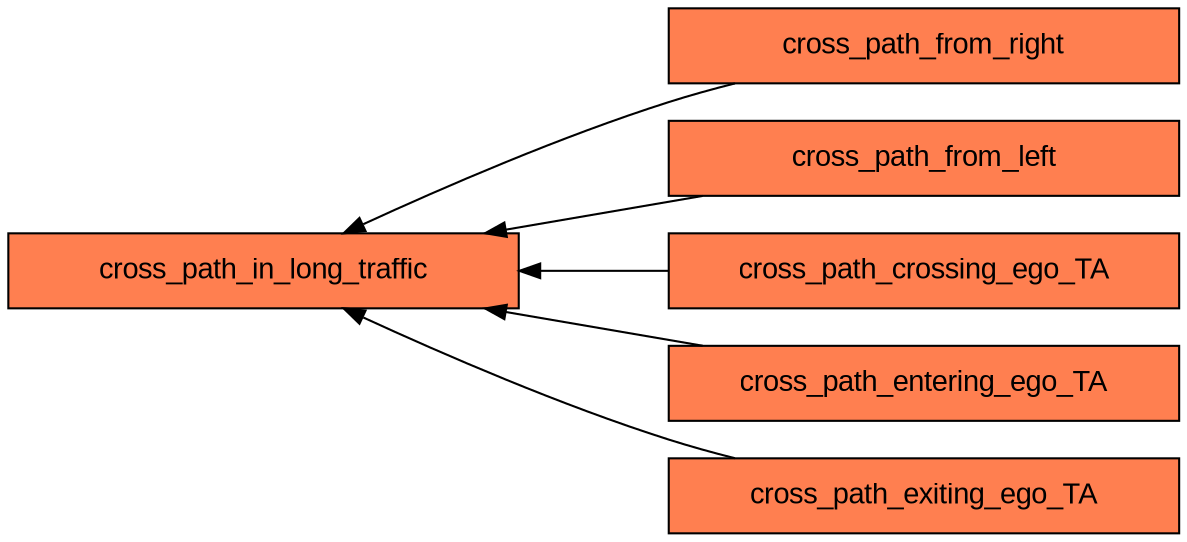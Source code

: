 digraph g {

    newrank=true;

    // overlap=false
    rankdir=LR
    splines=poly
    ranksep=1
    bgcolor=white
    compound=true

node[
    fontname=Arial
    shape=box
    style=filled
    fillcolor="coral"
    width=3.4
    ]

edge[
    arrowtail=""
    dir=back
    ]

    cross_path_in_long_traffic -> cross_path_from_right
    cross_path_in_long_traffic -> cross_path_from_left
    cross_path_in_long_traffic -> cross_path_crossing_ego_TA
    cross_path_in_long_traffic -> cross_path_entering_ego_TA
    cross_path_in_long_traffic -> cross_path_exiting_ego_TA
    
}